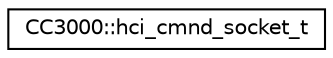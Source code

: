 digraph "Graphical Class Hierarchy"
{
  edge [fontname="Helvetica",fontsize="10",labelfontname="Helvetica",labelfontsize="10"];
  node [fontname="Helvetica",fontsize="10",shape=record];
  rankdir="LR";
  Node1 [label="CC3000::hci_cmnd_socket_t",height=0.2,width=0.4,color="black", fillcolor="white", style="filled",URL="$d1/d58/structCC3000_1_1hci__cmnd__socket__t.html"];
}
